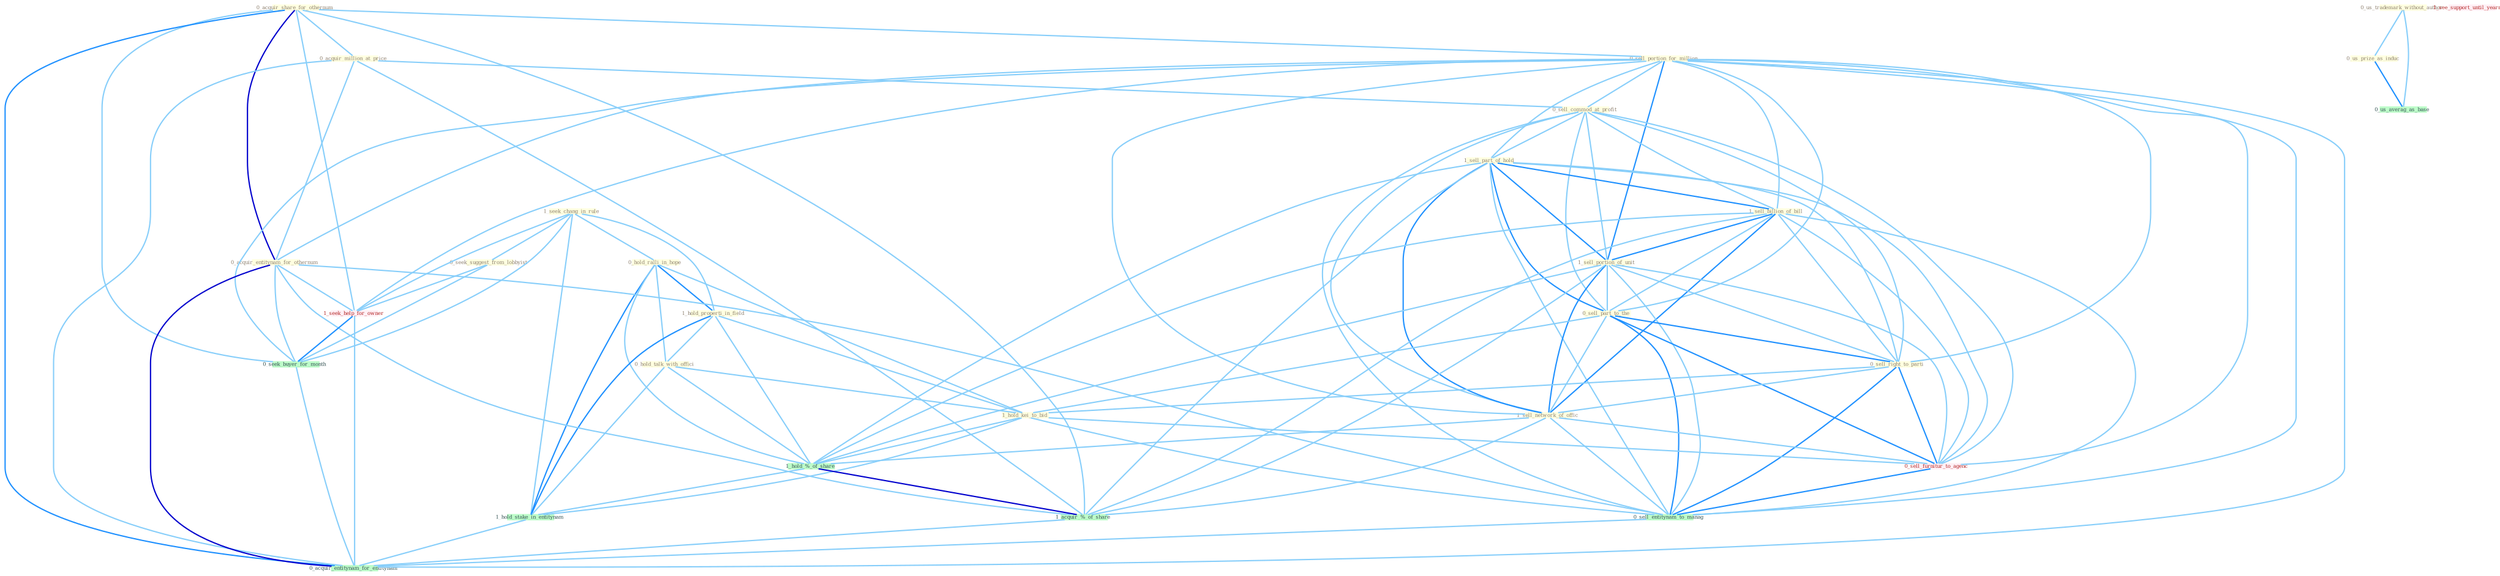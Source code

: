 Graph G{ 
    node
    [shape=polygon,style=filled,width=.5,height=.06,color="#BDFCC9",fixedsize=true,fontsize=4,
    fontcolor="#2f4f4f"];
    {node
    [color="#ffffe0", fontcolor="#8b7d6b"] "0_acquir_share_for_othernum " "0_us_trademark_without_author " "0_sell_portion_for_million " "1_seek_chang_in_rule " "0_acquir_million_at_price " "0_sell_commod_at_profit " "0_hold_ralli_in_hope " "0_us_prize_as_induc " "1_sell_part_of_hold " "1_sell_billion_of_bill " "1_hold_properti_in_field " "0_seek_suggest_from_lobbyist " "1_sell_portion_of_unit " "0_hold_talk_with_offici " "0_sell_part_to_the " "0_sell_right_to_parti " "0_acquir_entitynam_for_othernum " "1_sell_network_of_offic " "1_hold_kei_to_bid "}
{node [color="#fff0f5", fontcolor="#b22222"] "1_seek_help_for_owner " "1_see_support_until_yearnum " "0_sell_furnitur_to_agenc "}
edge [color="#B0E2FF"];

	"0_acquir_share_for_othernum " -- "0_sell_portion_for_million " [w="1", color="#87cefa" ];
	"0_acquir_share_for_othernum " -- "0_acquir_million_at_price " [w="1", color="#87cefa" ];
	"0_acquir_share_for_othernum " -- "0_acquir_entitynam_for_othernum " [w="3", color="#0000cd" , len=0.6];
	"0_acquir_share_for_othernum " -- "1_seek_help_for_owner " [w="1", color="#87cefa" ];
	"0_acquir_share_for_othernum " -- "0_seek_buyer_for_month " [w="1", color="#87cefa" ];
	"0_acquir_share_for_othernum " -- "1_acquir_%_of_share " [w="1", color="#87cefa" ];
	"0_acquir_share_for_othernum " -- "0_acquir_entitynam_for_entitynam " [w="2", color="#1e90ff" , len=0.8];
	"0_us_trademark_without_author " -- "0_us_prize_as_induc " [w="1", color="#87cefa" ];
	"0_us_trademark_without_author " -- "0_us_averag_as_base " [w="1", color="#87cefa" ];
	"0_sell_portion_for_million " -- "0_sell_commod_at_profit " [w="1", color="#87cefa" ];
	"0_sell_portion_for_million " -- "1_sell_part_of_hold " [w="1", color="#87cefa" ];
	"0_sell_portion_for_million " -- "1_sell_billion_of_bill " [w="1", color="#87cefa" ];
	"0_sell_portion_for_million " -- "1_sell_portion_of_unit " [w="2", color="#1e90ff" , len=0.8];
	"0_sell_portion_for_million " -- "0_sell_part_to_the " [w="1", color="#87cefa" ];
	"0_sell_portion_for_million " -- "0_sell_right_to_parti " [w="1", color="#87cefa" ];
	"0_sell_portion_for_million " -- "0_acquir_entitynam_for_othernum " [w="1", color="#87cefa" ];
	"0_sell_portion_for_million " -- "1_sell_network_of_offic " [w="1", color="#87cefa" ];
	"0_sell_portion_for_million " -- "1_seek_help_for_owner " [w="1", color="#87cefa" ];
	"0_sell_portion_for_million " -- "0_seek_buyer_for_month " [w="1", color="#87cefa" ];
	"0_sell_portion_for_million " -- "0_sell_furnitur_to_agenc " [w="1", color="#87cefa" ];
	"0_sell_portion_for_million " -- "0_sell_entitynam_to_manag " [w="1", color="#87cefa" ];
	"0_sell_portion_for_million " -- "0_acquir_entitynam_for_entitynam " [w="1", color="#87cefa" ];
	"1_seek_chang_in_rule " -- "0_hold_ralli_in_hope " [w="1", color="#87cefa" ];
	"1_seek_chang_in_rule " -- "1_hold_properti_in_field " [w="1", color="#87cefa" ];
	"1_seek_chang_in_rule " -- "0_seek_suggest_from_lobbyist " [w="1", color="#87cefa" ];
	"1_seek_chang_in_rule " -- "1_hold_stake_in_entitynam " [w="1", color="#87cefa" ];
	"1_seek_chang_in_rule " -- "1_seek_help_for_owner " [w="1", color="#87cefa" ];
	"1_seek_chang_in_rule " -- "0_seek_buyer_for_month " [w="1", color="#87cefa" ];
	"0_acquir_million_at_price " -- "0_sell_commod_at_profit " [w="1", color="#87cefa" ];
	"0_acquir_million_at_price " -- "0_acquir_entitynam_for_othernum " [w="1", color="#87cefa" ];
	"0_acquir_million_at_price " -- "1_acquir_%_of_share " [w="1", color="#87cefa" ];
	"0_acquir_million_at_price " -- "0_acquir_entitynam_for_entitynam " [w="1", color="#87cefa" ];
	"0_sell_commod_at_profit " -- "1_sell_part_of_hold " [w="1", color="#87cefa" ];
	"0_sell_commod_at_profit " -- "1_sell_billion_of_bill " [w="1", color="#87cefa" ];
	"0_sell_commod_at_profit " -- "1_sell_portion_of_unit " [w="1", color="#87cefa" ];
	"0_sell_commod_at_profit " -- "0_sell_part_to_the " [w="1", color="#87cefa" ];
	"0_sell_commod_at_profit " -- "0_sell_right_to_parti " [w="1", color="#87cefa" ];
	"0_sell_commod_at_profit " -- "1_sell_network_of_offic " [w="1", color="#87cefa" ];
	"0_sell_commod_at_profit " -- "0_sell_furnitur_to_agenc " [w="1", color="#87cefa" ];
	"0_sell_commod_at_profit " -- "0_sell_entitynam_to_manag " [w="1", color="#87cefa" ];
	"0_hold_ralli_in_hope " -- "1_hold_properti_in_field " [w="2", color="#1e90ff" , len=0.8];
	"0_hold_ralli_in_hope " -- "0_hold_talk_with_offici " [w="1", color="#87cefa" ];
	"0_hold_ralli_in_hope " -- "1_hold_kei_to_bid " [w="1", color="#87cefa" ];
	"0_hold_ralli_in_hope " -- "1_hold_%_of_share " [w="1", color="#87cefa" ];
	"0_hold_ralli_in_hope " -- "1_hold_stake_in_entitynam " [w="2", color="#1e90ff" , len=0.8];
	"0_us_prize_as_induc " -- "0_us_averag_as_base " [w="2", color="#1e90ff" , len=0.8];
	"1_sell_part_of_hold " -- "1_sell_billion_of_bill " [w="2", color="#1e90ff" , len=0.8];
	"1_sell_part_of_hold " -- "1_sell_portion_of_unit " [w="2", color="#1e90ff" , len=0.8];
	"1_sell_part_of_hold " -- "0_sell_part_to_the " [w="2", color="#1e90ff" , len=0.8];
	"1_sell_part_of_hold " -- "0_sell_right_to_parti " [w="1", color="#87cefa" ];
	"1_sell_part_of_hold " -- "1_sell_network_of_offic " [w="2", color="#1e90ff" , len=0.8];
	"1_sell_part_of_hold " -- "1_hold_%_of_share " [w="1", color="#87cefa" ];
	"1_sell_part_of_hold " -- "1_acquir_%_of_share " [w="1", color="#87cefa" ];
	"1_sell_part_of_hold " -- "0_sell_furnitur_to_agenc " [w="1", color="#87cefa" ];
	"1_sell_part_of_hold " -- "0_sell_entitynam_to_manag " [w="1", color="#87cefa" ];
	"1_sell_billion_of_bill " -- "1_sell_portion_of_unit " [w="2", color="#1e90ff" , len=0.8];
	"1_sell_billion_of_bill " -- "0_sell_part_to_the " [w="1", color="#87cefa" ];
	"1_sell_billion_of_bill " -- "0_sell_right_to_parti " [w="1", color="#87cefa" ];
	"1_sell_billion_of_bill " -- "1_sell_network_of_offic " [w="2", color="#1e90ff" , len=0.8];
	"1_sell_billion_of_bill " -- "1_hold_%_of_share " [w="1", color="#87cefa" ];
	"1_sell_billion_of_bill " -- "1_acquir_%_of_share " [w="1", color="#87cefa" ];
	"1_sell_billion_of_bill " -- "0_sell_furnitur_to_agenc " [w="1", color="#87cefa" ];
	"1_sell_billion_of_bill " -- "0_sell_entitynam_to_manag " [w="1", color="#87cefa" ];
	"1_hold_properti_in_field " -- "0_hold_talk_with_offici " [w="1", color="#87cefa" ];
	"1_hold_properti_in_field " -- "1_hold_kei_to_bid " [w="1", color="#87cefa" ];
	"1_hold_properti_in_field " -- "1_hold_%_of_share " [w="1", color="#87cefa" ];
	"1_hold_properti_in_field " -- "1_hold_stake_in_entitynam " [w="2", color="#1e90ff" , len=0.8];
	"0_seek_suggest_from_lobbyist " -- "1_seek_help_for_owner " [w="1", color="#87cefa" ];
	"0_seek_suggest_from_lobbyist " -- "0_seek_buyer_for_month " [w="1", color="#87cefa" ];
	"1_sell_portion_of_unit " -- "0_sell_part_to_the " [w="1", color="#87cefa" ];
	"1_sell_portion_of_unit " -- "0_sell_right_to_parti " [w="1", color="#87cefa" ];
	"1_sell_portion_of_unit " -- "1_sell_network_of_offic " [w="2", color="#1e90ff" , len=0.8];
	"1_sell_portion_of_unit " -- "1_hold_%_of_share " [w="1", color="#87cefa" ];
	"1_sell_portion_of_unit " -- "1_acquir_%_of_share " [w="1", color="#87cefa" ];
	"1_sell_portion_of_unit " -- "0_sell_furnitur_to_agenc " [w="1", color="#87cefa" ];
	"1_sell_portion_of_unit " -- "0_sell_entitynam_to_manag " [w="1", color="#87cefa" ];
	"0_hold_talk_with_offici " -- "1_hold_kei_to_bid " [w="1", color="#87cefa" ];
	"0_hold_talk_with_offici " -- "1_hold_%_of_share " [w="1", color="#87cefa" ];
	"0_hold_talk_with_offici " -- "1_hold_stake_in_entitynam " [w="1", color="#87cefa" ];
	"0_sell_part_to_the " -- "0_sell_right_to_parti " [w="2", color="#1e90ff" , len=0.8];
	"0_sell_part_to_the " -- "1_sell_network_of_offic " [w="1", color="#87cefa" ];
	"0_sell_part_to_the " -- "1_hold_kei_to_bid " [w="1", color="#87cefa" ];
	"0_sell_part_to_the " -- "0_sell_furnitur_to_agenc " [w="2", color="#1e90ff" , len=0.8];
	"0_sell_part_to_the " -- "0_sell_entitynam_to_manag " [w="2", color="#1e90ff" , len=0.8];
	"0_sell_right_to_parti " -- "1_sell_network_of_offic " [w="1", color="#87cefa" ];
	"0_sell_right_to_parti " -- "1_hold_kei_to_bid " [w="1", color="#87cefa" ];
	"0_sell_right_to_parti " -- "0_sell_furnitur_to_agenc " [w="2", color="#1e90ff" , len=0.8];
	"0_sell_right_to_parti " -- "0_sell_entitynam_to_manag " [w="2", color="#1e90ff" , len=0.8];
	"0_acquir_entitynam_for_othernum " -- "1_seek_help_for_owner " [w="1", color="#87cefa" ];
	"0_acquir_entitynam_for_othernum " -- "0_seek_buyer_for_month " [w="1", color="#87cefa" ];
	"0_acquir_entitynam_for_othernum " -- "1_acquir_%_of_share " [w="1", color="#87cefa" ];
	"0_acquir_entitynam_for_othernum " -- "0_sell_entitynam_to_manag " [w="1", color="#87cefa" ];
	"0_acquir_entitynam_for_othernum " -- "0_acquir_entitynam_for_entitynam " [w="3", color="#0000cd" , len=0.6];
	"1_sell_network_of_offic " -- "1_hold_%_of_share " [w="1", color="#87cefa" ];
	"1_sell_network_of_offic " -- "1_acquir_%_of_share " [w="1", color="#87cefa" ];
	"1_sell_network_of_offic " -- "0_sell_furnitur_to_agenc " [w="1", color="#87cefa" ];
	"1_sell_network_of_offic " -- "0_sell_entitynam_to_manag " [w="1", color="#87cefa" ];
	"1_hold_kei_to_bid " -- "1_hold_%_of_share " [w="1", color="#87cefa" ];
	"1_hold_kei_to_bid " -- "1_hold_stake_in_entitynam " [w="1", color="#87cefa" ];
	"1_hold_kei_to_bid " -- "0_sell_furnitur_to_agenc " [w="1", color="#87cefa" ];
	"1_hold_kei_to_bid " -- "0_sell_entitynam_to_manag " [w="1", color="#87cefa" ];
	"1_hold_%_of_share " -- "1_hold_stake_in_entitynam " [w="1", color="#87cefa" ];
	"1_hold_%_of_share " -- "1_acquir_%_of_share " [w="3", color="#0000cd" , len=0.6];
	"1_hold_stake_in_entitynam " -- "0_acquir_entitynam_for_entitynam " [w="1", color="#87cefa" ];
	"1_seek_help_for_owner " -- "0_seek_buyer_for_month " [w="2", color="#1e90ff" , len=0.8];
	"1_seek_help_for_owner " -- "0_acquir_entitynam_for_entitynam " [w="1", color="#87cefa" ];
	"0_seek_buyer_for_month " -- "0_acquir_entitynam_for_entitynam " [w="1", color="#87cefa" ];
	"1_acquir_%_of_share " -- "0_acquir_entitynam_for_entitynam " [w="1", color="#87cefa" ];
	"0_sell_furnitur_to_agenc " -- "0_sell_entitynam_to_manag " [w="2", color="#1e90ff" , len=0.8];
	"0_sell_entitynam_to_manag " -- "0_acquir_entitynam_for_entitynam " [w="1", color="#87cefa" ];
}